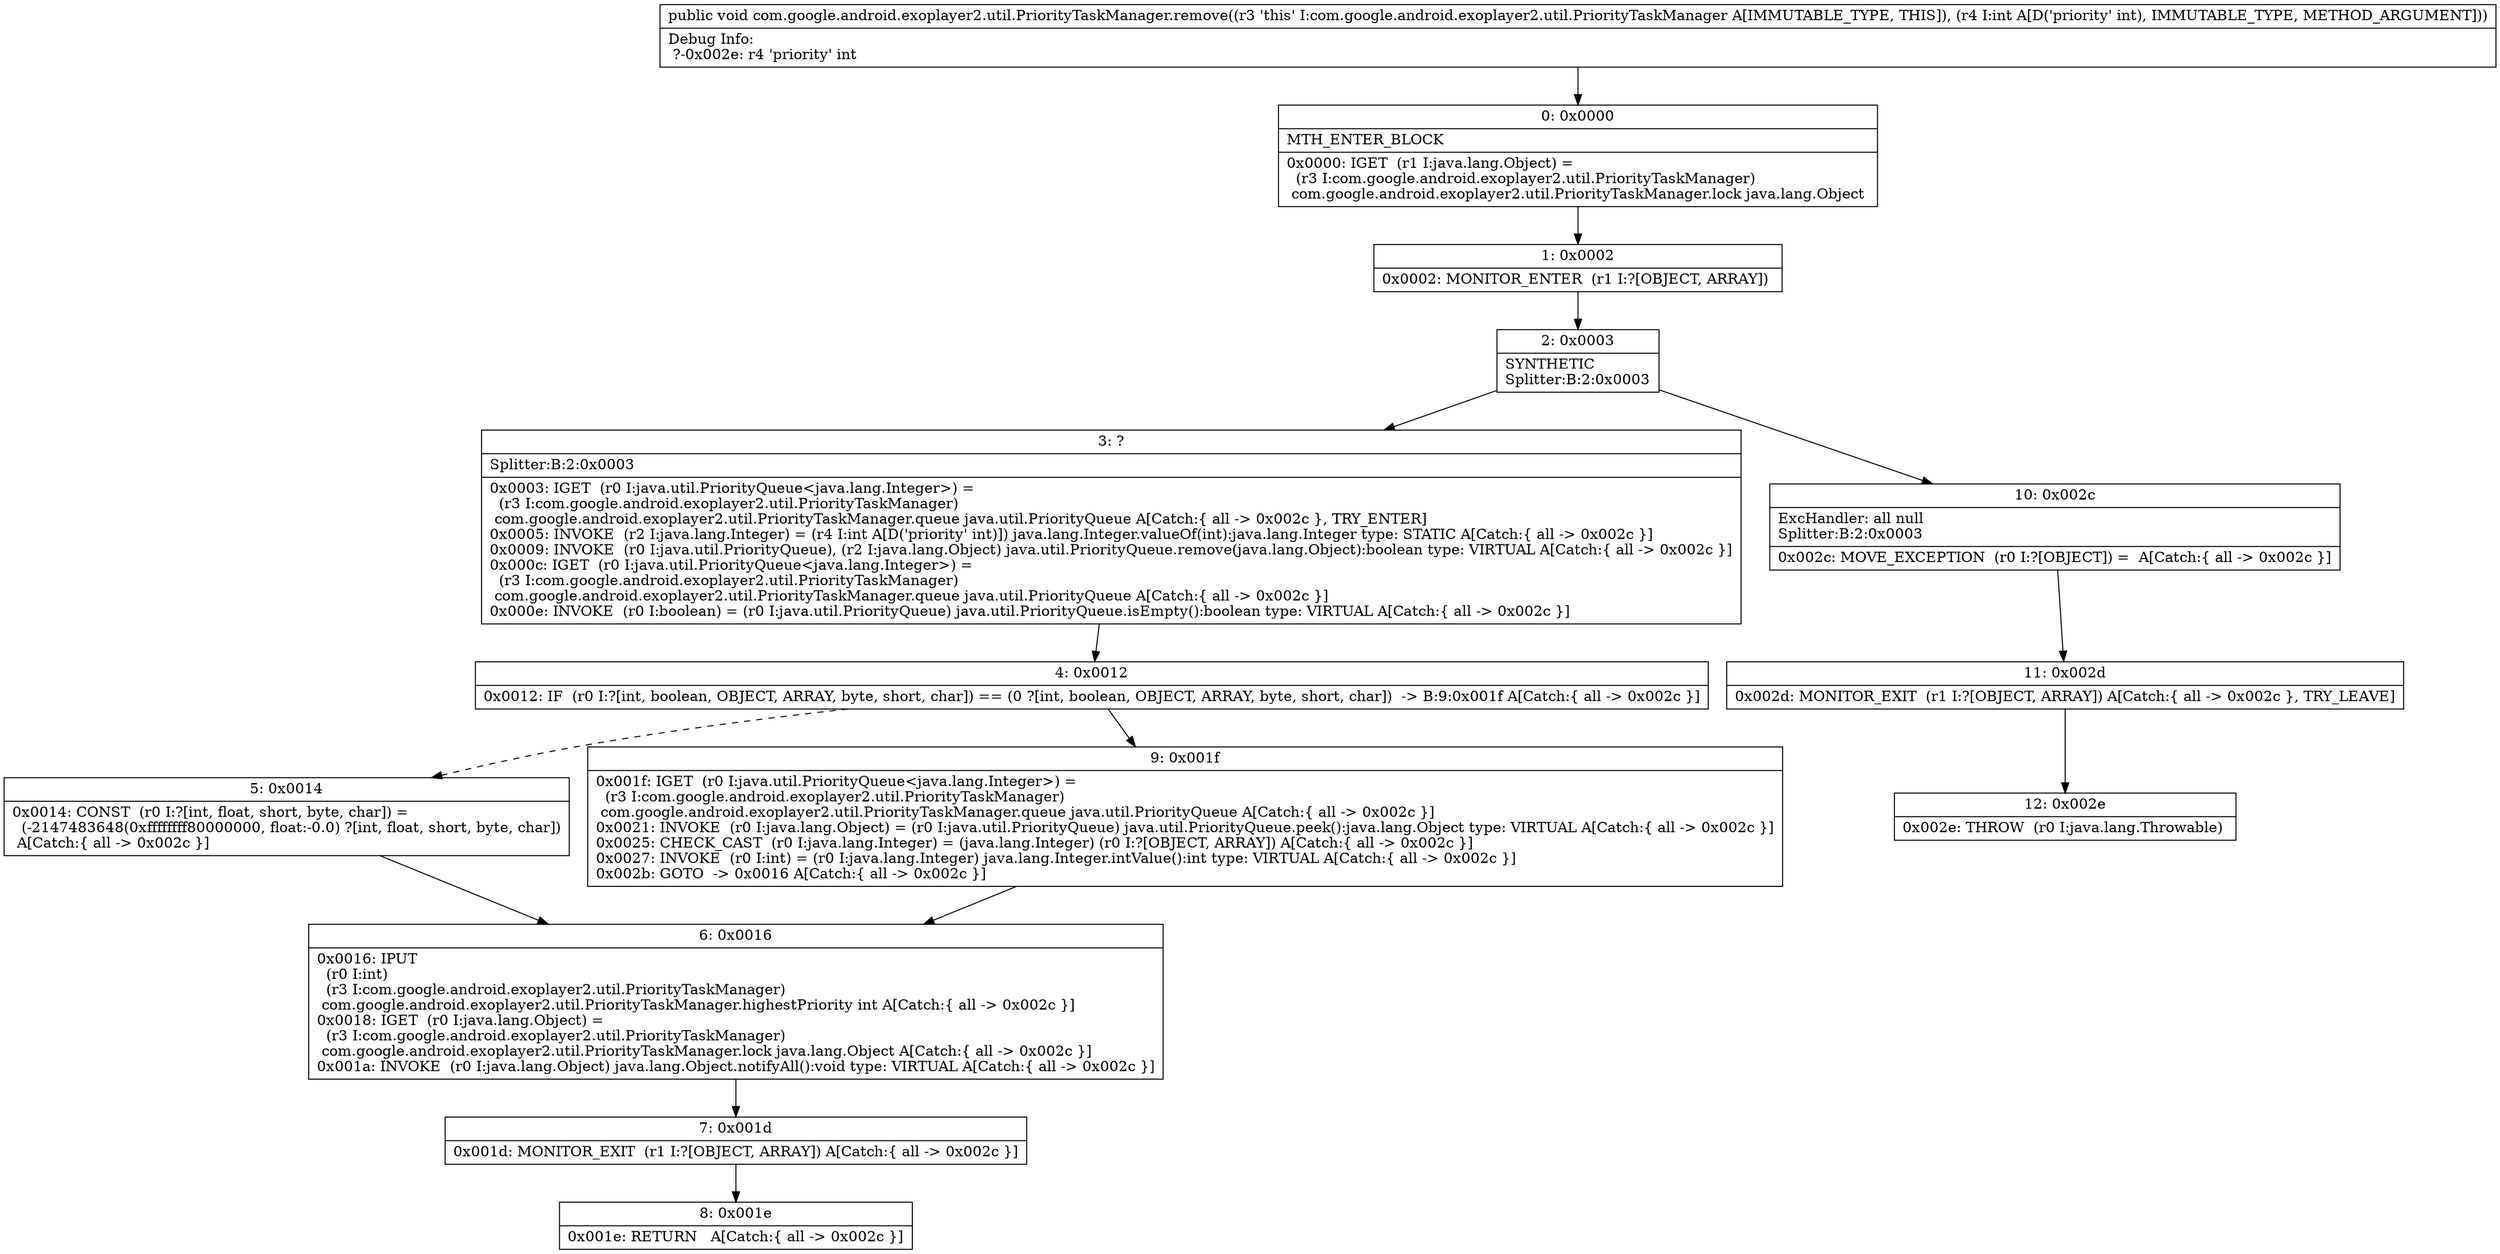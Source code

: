 digraph "CFG forcom.google.android.exoplayer2.util.PriorityTaskManager.remove(I)V" {
Node_0 [shape=record,label="{0\:\ 0x0000|MTH_ENTER_BLOCK\l|0x0000: IGET  (r1 I:java.lang.Object) = \l  (r3 I:com.google.android.exoplayer2.util.PriorityTaskManager)\l com.google.android.exoplayer2.util.PriorityTaskManager.lock java.lang.Object \l}"];
Node_1 [shape=record,label="{1\:\ 0x0002|0x0002: MONITOR_ENTER  (r1 I:?[OBJECT, ARRAY]) \l}"];
Node_2 [shape=record,label="{2\:\ 0x0003|SYNTHETIC\lSplitter:B:2:0x0003\l}"];
Node_3 [shape=record,label="{3\:\ ?|Splitter:B:2:0x0003\l|0x0003: IGET  (r0 I:java.util.PriorityQueue\<java.lang.Integer\>) = \l  (r3 I:com.google.android.exoplayer2.util.PriorityTaskManager)\l com.google.android.exoplayer2.util.PriorityTaskManager.queue java.util.PriorityQueue A[Catch:\{ all \-\> 0x002c \}, TRY_ENTER]\l0x0005: INVOKE  (r2 I:java.lang.Integer) = (r4 I:int A[D('priority' int)]) java.lang.Integer.valueOf(int):java.lang.Integer type: STATIC A[Catch:\{ all \-\> 0x002c \}]\l0x0009: INVOKE  (r0 I:java.util.PriorityQueue), (r2 I:java.lang.Object) java.util.PriorityQueue.remove(java.lang.Object):boolean type: VIRTUAL A[Catch:\{ all \-\> 0x002c \}]\l0x000c: IGET  (r0 I:java.util.PriorityQueue\<java.lang.Integer\>) = \l  (r3 I:com.google.android.exoplayer2.util.PriorityTaskManager)\l com.google.android.exoplayer2.util.PriorityTaskManager.queue java.util.PriorityQueue A[Catch:\{ all \-\> 0x002c \}]\l0x000e: INVOKE  (r0 I:boolean) = (r0 I:java.util.PriorityQueue) java.util.PriorityQueue.isEmpty():boolean type: VIRTUAL A[Catch:\{ all \-\> 0x002c \}]\l}"];
Node_4 [shape=record,label="{4\:\ 0x0012|0x0012: IF  (r0 I:?[int, boolean, OBJECT, ARRAY, byte, short, char]) == (0 ?[int, boolean, OBJECT, ARRAY, byte, short, char])  \-\> B:9:0x001f A[Catch:\{ all \-\> 0x002c \}]\l}"];
Node_5 [shape=record,label="{5\:\ 0x0014|0x0014: CONST  (r0 I:?[int, float, short, byte, char]) = \l  (\-2147483648(0xffffffff80000000, float:\-0.0) ?[int, float, short, byte, char])\l A[Catch:\{ all \-\> 0x002c \}]\l}"];
Node_6 [shape=record,label="{6\:\ 0x0016|0x0016: IPUT  \l  (r0 I:int)\l  (r3 I:com.google.android.exoplayer2.util.PriorityTaskManager)\l com.google.android.exoplayer2.util.PriorityTaskManager.highestPriority int A[Catch:\{ all \-\> 0x002c \}]\l0x0018: IGET  (r0 I:java.lang.Object) = \l  (r3 I:com.google.android.exoplayer2.util.PriorityTaskManager)\l com.google.android.exoplayer2.util.PriorityTaskManager.lock java.lang.Object A[Catch:\{ all \-\> 0x002c \}]\l0x001a: INVOKE  (r0 I:java.lang.Object) java.lang.Object.notifyAll():void type: VIRTUAL A[Catch:\{ all \-\> 0x002c \}]\l}"];
Node_7 [shape=record,label="{7\:\ 0x001d|0x001d: MONITOR_EXIT  (r1 I:?[OBJECT, ARRAY]) A[Catch:\{ all \-\> 0x002c \}]\l}"];
Node_8 [shape=record,label="{8\:\ 0x001e|0x001e: RETURN   A[Catch:\{ all \-\> 0x002c \}]\l}"];
Node_9 [shape=record,label="{9\:\ 0x001f|0x001f: IGET  (r0 I:java.util.PriorityQueue\<java.lang.Integer\>) = \l  (r3 I:com.google.android.exoplayer2.util.PriorityTaskManager)\l com.google.android.exoplayer2.util.PriorityTaskManager.queue java.util.PriorityQueue A[Catch:\{ all \-\> 0x002c \}]\l0x0021: INVOKE  (r0 I:java.lang.Object) = (r0 I:java.util.PriorityQueue) java.util.PriorityQueue.peek():java.lang.Object type: VIRTUAL A[Catch:\{ all \-\> 0x002c \}]\l0x0025: CHECK_CAST  (r0 I:java.lang.Integer) = (java.lang.Integer) (r0 I:?[OBJECT, ARRAY]) A[Catch:\{ all \-\> 0x002c \}]\l0x0027: INVOKE  (r0 I:int) = (r0 I:java.lang.Integer) java.lang.Integer.intValue():int type: VIRTUAL A[Catch:\{ all \-\> 0x002c \}]\l0x002b: GOTO  \-\> 0x0016 A[Catch:\{ all \-\> 0x002c \}]\l}"];
Node_10 [shape=record,label="{10\:\ 0x002c|ExcHandler: all null\lSplitter:B:2:0x0003\l|0x002c: MOVE_EXCEPTION  (r0 I:?[OBJECT]) =  A[Catch:\{ all \-\> 0x002c \}]\l}"];
Node_11 [shape=record,label="{11\:\ 0x002d|0x002d: MONITOR_EXIT  (r1 I:?[OBJECT, ARRAY]) A[Catch:\{ all \-\> 0x002c \}, TRY_LEAVE]\l}"];
Node_12 [shape=record,label="{12\:\ 0x002e|0x002e: THROW  (r0 I:java.lang.Throwable) \l}"];
MethodNode[shape=record,label="{public void com.google.android.exoplayer2.util.PriorityTaskManager.remove((r3 'this' I:com.google.android.exoplayer2.util.PriorityTaskManager A[IMMUTABLE_TYPE, THIS]), (r4 I:int A[D('priority' int), IMMUTABLE_TYPE, METHOD_ARGUMENT]))  | Debug Info:\l  ?\-0x002e: r4 'priority' int\l}"];
MethodNode -> Node_0;
Node_0 -> Node_1;
Node_1 -> Node_2;
Node_2 -> Node_3;
Node_2 -> Node_10;
Node_3 -> Node_4;
Node_4 -> Node_5[style=dashed];
Node_4 -> Node_9;
Node_5 -> Node_6;
Node_6 -> Node_7;
Node_7 -> Node_8;
Node_9 -> Node_6;
Node_10 -> Node_11;
Node_11 -> Node_12;
}

